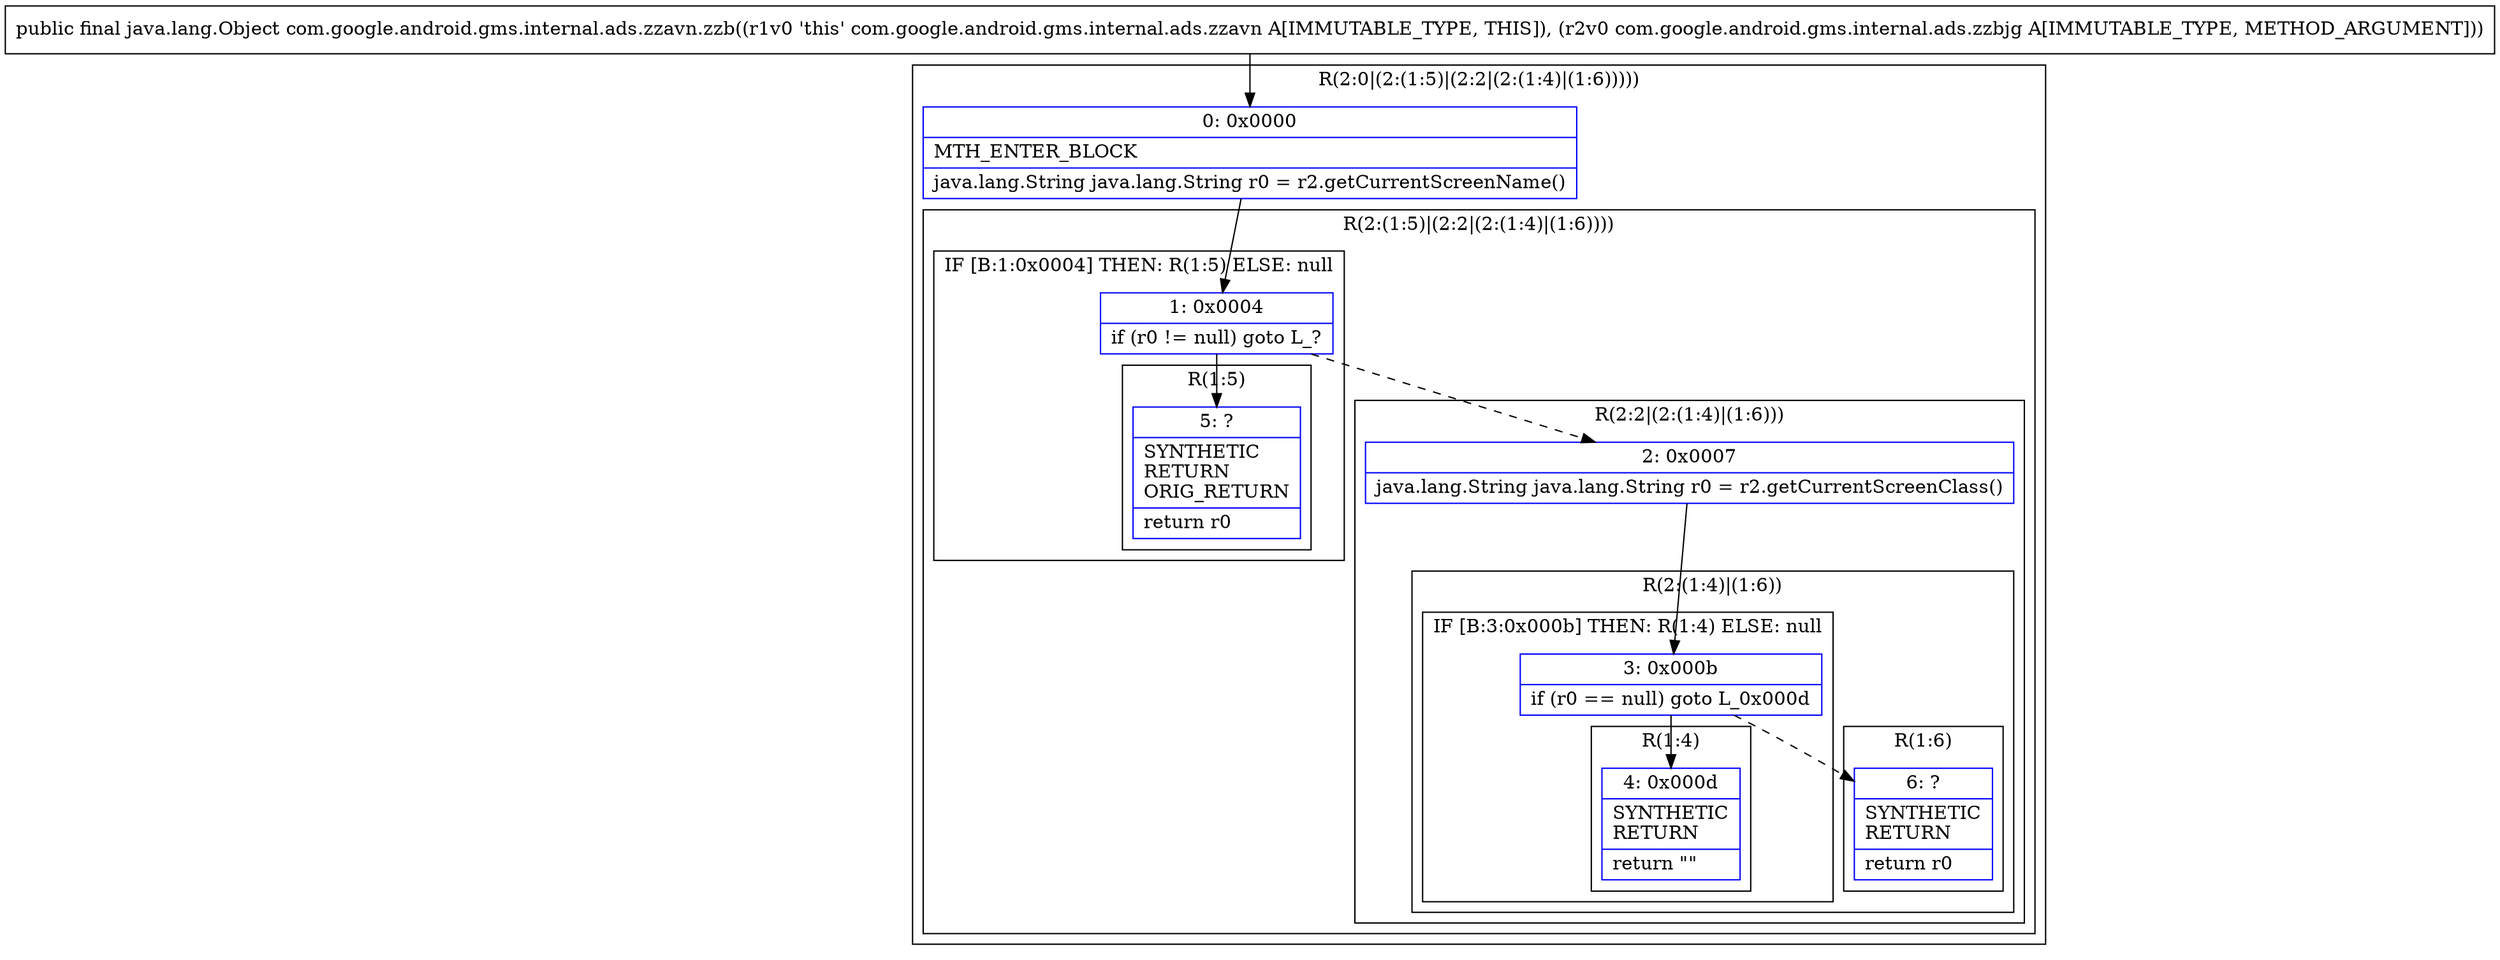 digraph "CFG forcom.google.android.gms.internal.ads.zzavn.zzb(Lcom\/google\/android\/gms\/internal\/ads\/zzbjg;)Ljava\/lang\/Object;" {
subgraph cluster_Region_1318387128 {
label = "R(2:0|(2:(1:5)|(2:2|(2:(1:4)|(1:6)))))";
node [shape=record,color=blue];
Node_0 [shape=record,label="{0\:\ 0x0000|MTH_ENTER_BLOCK\l|java.lang.String java.lang.String r0 = r2.getCurrentScreenName()\l}"];
subgraph cluster_Region_302842689 {
label = "R(2:(1:5)|(2:2|(2:(1:4)|(1:6))))";
node [shape=record,color=blue];
subgraph cluster_IfRegion_1632369317 {
label = "IF [B:1:0x0004] THEN: R(1:5) ELSE: null";
node [shape=record,color=blue];
Node_1 [shape=record,label="{1\:\ 0x0004|if (r0 != null) goto L_?\l}"];
subgraph cluster_Region_1037000462 {
label = "R(1:5)";
node [shape=record,color=blue];
Node_5 [shape=record,label="{5\:\ ?|SYNTHETIC\lRETURN\lORIG_RETURN\l|return r0\l}"];
}
}
subgraph cluster_Region_1769720616 {
label = "R(2:2|(2:(1:4)|(1:6)))";
node [shape=record,color=blue];
Node_2 [shape=record,label="{2\:\ 0x0007|java.lang.String java.lang.String r0 = r2.getCurrentScreenClass()\l}"];
subgraph cluster_Region_1917920118 {
label = "R(2:(1:4)|(1:6))";
node [shape=record,color=blue];
subgraph cluster_IfRegion_15434370 {
label = "IF [B:3:0x000b] THEN: R(1:4) ELSE: null";
node [shape=record,color=blue];
Node_3 [shape=record,label="{3\:\ 0x000b|if (r0 == null) goto L_0x000d\l}"];
subgraph cluster_Region_1439031277 {
label = "R(1:4)";
node [shape=record,color=blue];
Node_4 [shape=record,label="{4\:\ 0x000d|SYNTHETIC\lRETURN\l|return \"\"\l}"];
}
}
subgraph cluster_Region_1045159656 {
label = "R(1:6)";
node [shape=record,color=blue];
Node_6 [shape=record,label="{6\:\ ?|SYNTHETIC\lRETURN\l|return r0\l}"];
}
}
}
}
}
MethodNode[shape=record,label="{public final java.lang.Object com.google.android.gms.internal.ads.zzavn.zzb((r1v0 'this' com.google.android.gms.internal.ads.zzavn A[IMMUTABLE_TYPE, THIS]), (r2v0 com.google.android.gms.internal.ads.zzbjg A[IMMUTABLE_TYPE, METHOD_ARGUMENT])) }"];
MethodNode -> Node_0;
Node_0 -> Node_1;
Node_1 -> Node_2[style=dashed];
Node_1 -> Node_5;
Node_2 -> Node_3;
Node_3 -> Node_4;
Node_3 -> Node_6[style=dashed];
}

